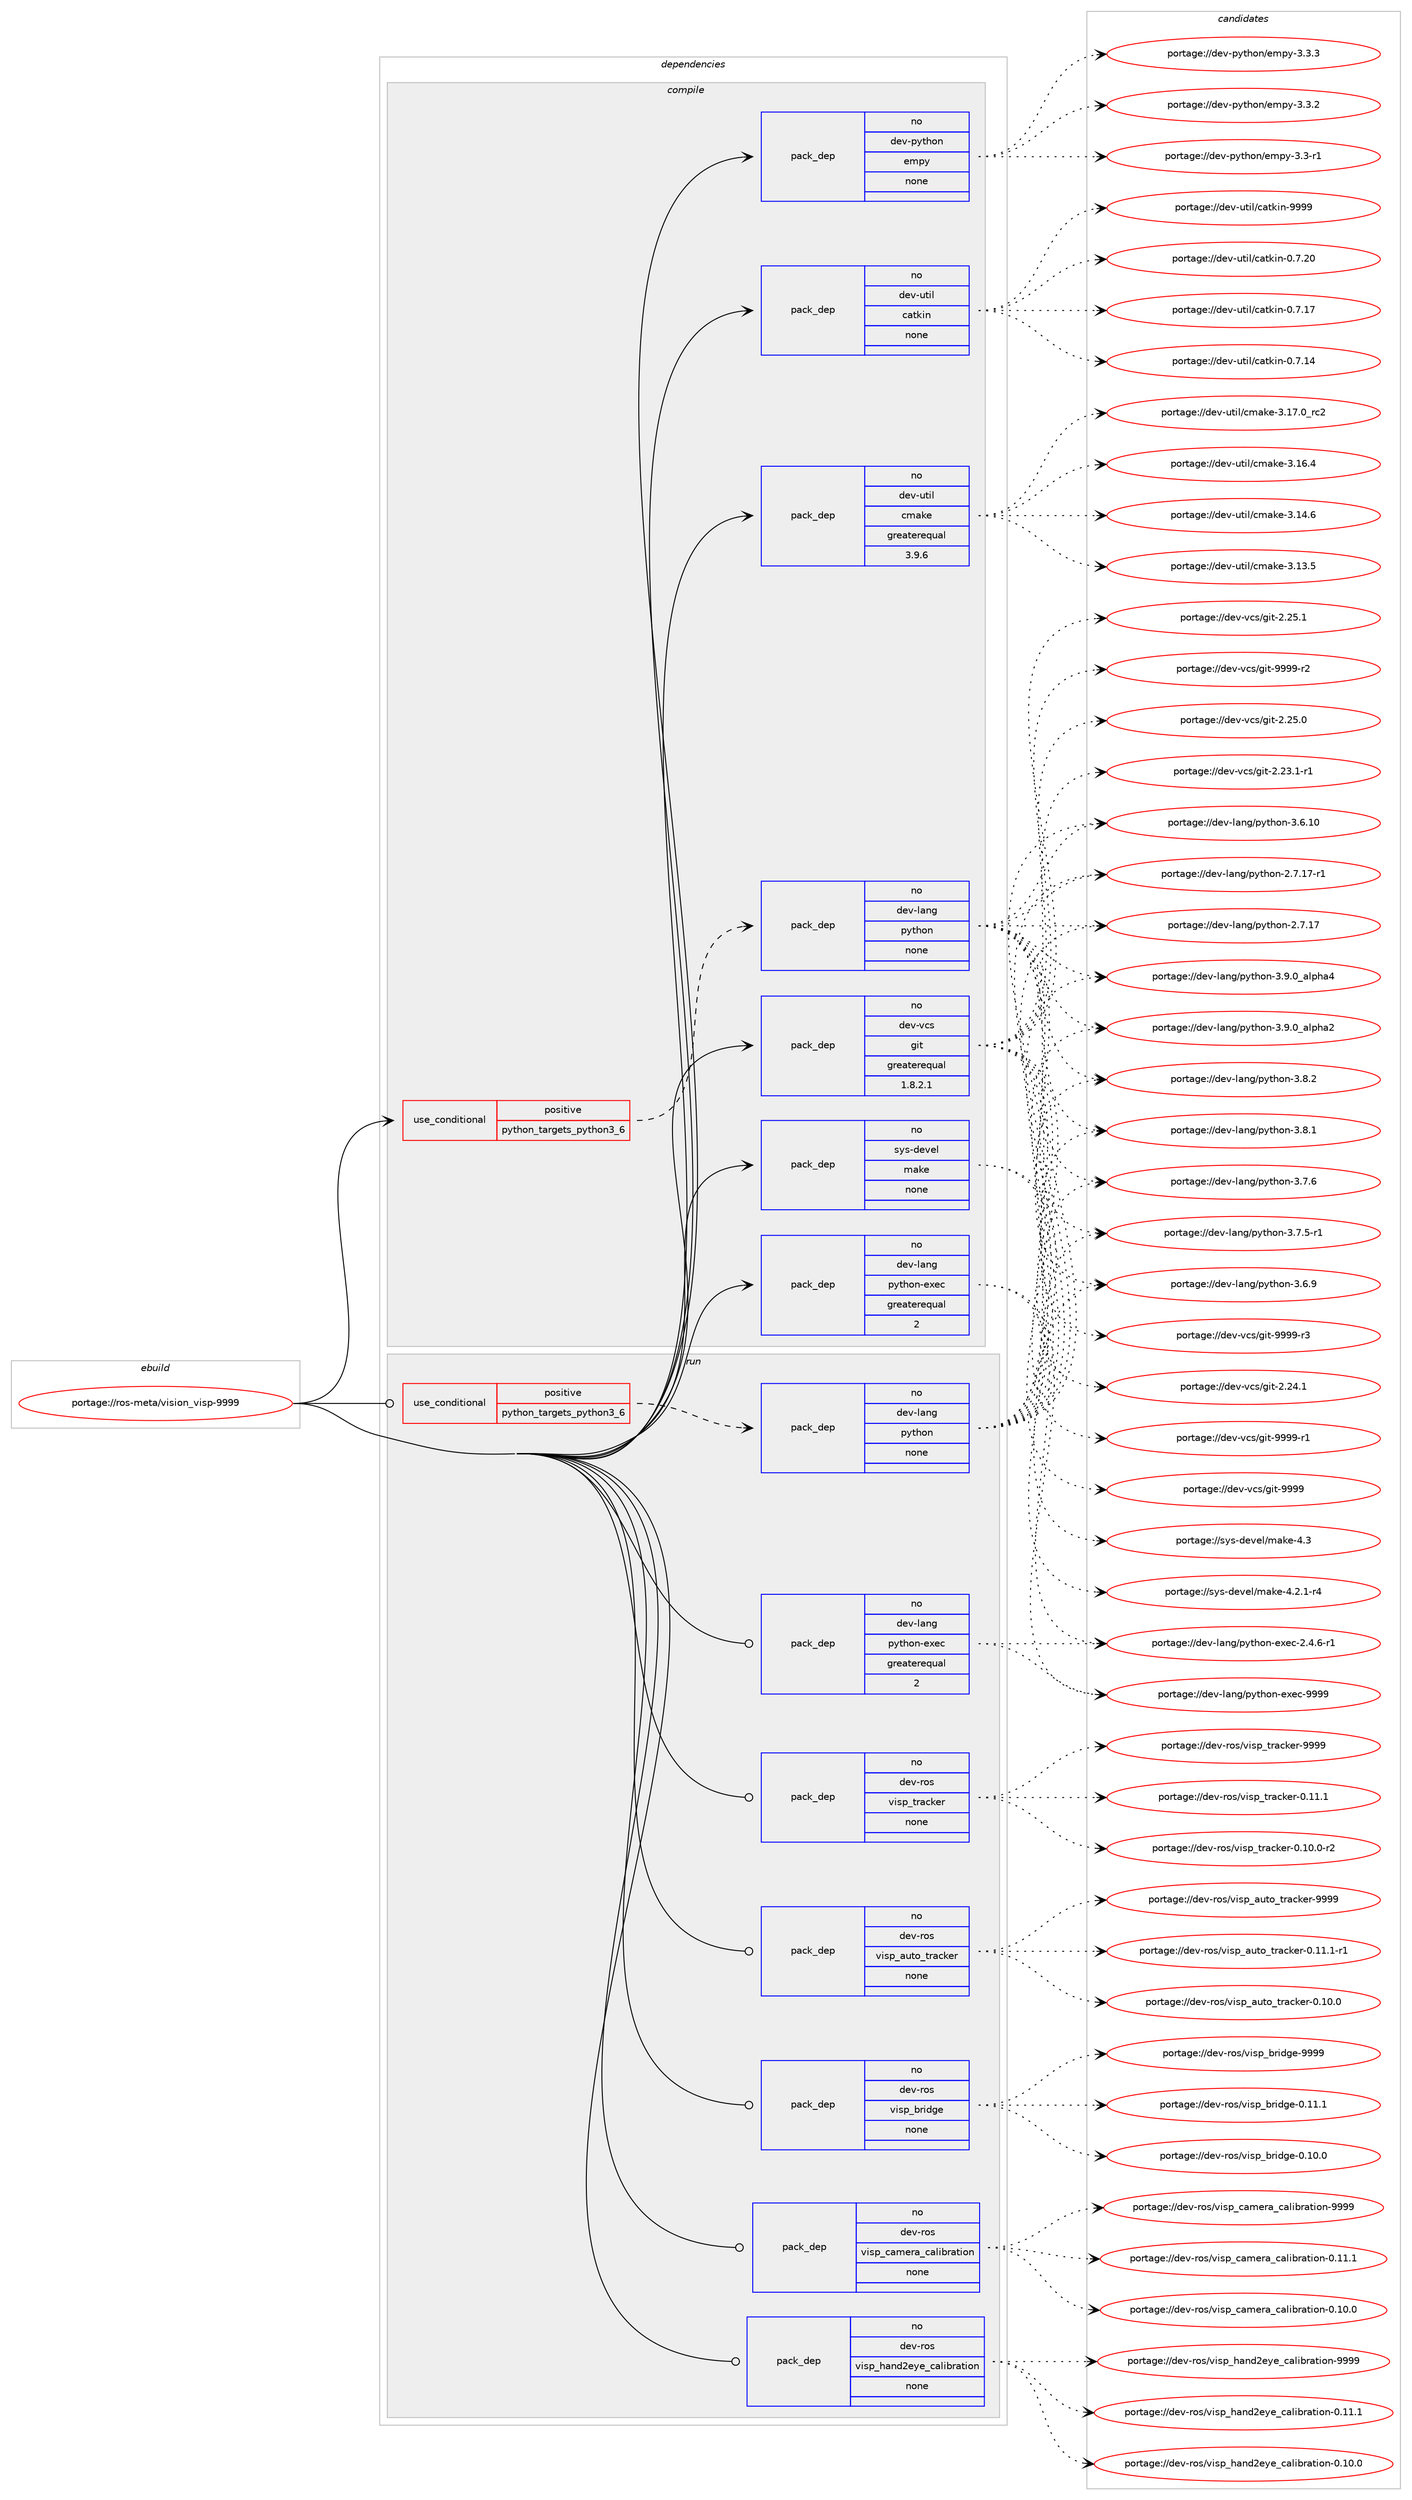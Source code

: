 digraph prolog {

# *************
# Graph options
# *************

newrank=true;
concentrate=true;
compound=true;
graph [rankdir=LR,fontname=Helvetica,fontsize=10,ranksep=1.5];#, ranksep=2.5, nodesep=0.2];
edge  [arrowhead=vee];
node  [fontname=Helvetica,fontsize=10];

# **********
# The ebuild
# **********

subgraph cluster_leftcol {
color=gray;
rank=same;
label=<<i>ebuild</i>>;
id [label="portage://ros-meta/vision_visp-9999", color=red, width=4, href="../ros-meta/vision_visp-9999.svg"];
}

# ****************
# The dependencies
# ****************

subgraph cluster_midcol {
color=gray;
label=<<i>dependencies</i>>;
subgraph cluster_compile {
fillcolor="#eeeeee";
style=filled;
label=<<i>compile</i>>;
subgraph cond11740 {
dependency58090 [label=<<TABLE BORDER="0" CELLBORDER="1" CELLSPACING="0" CELLPADDING="4"><TR><TD ROWSPAN="3" CELLPADDING="10">use_conditional</TD></TR><TR><TD>positive</TD></TR><TR><TD>python_targets_python3_6</TD></TR></TABLE>>, shape=none, color=red];
subgraph pack45092 {
dependency58091 [label=<<TABLE BORDER="0" CELLBORDER="1" CELLSPACING="0" CELLPADDING="4" WIDTH="220"><TR><TD ROWSPAN="6" CELLPADDING="30">pack_dep</TD></TR><TR><TD WIDTH="110">no</TD></TR><TR><TD>dev-lang</TD></TR><TR><TD>python</TD></TR><TR><TD>none</TD></TR><TR><TD></TD></TR></TABLE>>, shape=none, color=blue];
}
dependency58090:e -> dependency58091:w [weight=20,style="dashed",arrowhead="vee"];
}
id:e -> dependency58090:w [weight=20,style="solid",arrowhead="vee"];
subgraph pack45093 {
dependency58092 [label=<<TABLE BORDER="0" CELLBORDER="1" CELLSPACING="0" CELLPADDING="4" WIDTH="220"><TR><TD ROWSPAN="6" CELLPADDING="30">pack_dep</TD></TR><TR><TD WIDTH="110">no</TD></TR><TR><TD>dev-lang</TD></TR><TR><TD>python-exec</TD></TR><TR><TD>greaterequal</TD></TR><TR><TD>2</TD></TR></TABLE>>, shape=none, color=blue];
}
id:e -> dependency58092:w [weight=20,style="solid",arrowhead="vee"];
subgraph pack45094 {
dependency58093 [label=<<TABLE BORDER="0" CELLBORDER="1" CELLSPACING="0" CELLPADDING="4" WIDTH="220"><TR><TD ROWSPAN="6" CELLPADDING="30">pack_dep</TD></TR><TR><TD WIDTH="110">no</TD></TR><TR><TD>dev-python</TD></TR><TR><TD>empy</TD></TR><TR><TD>none</TD></TR><TR><TD></TD></TR></TABLE>>, shape=none, color=blue];
}
id:e -> dependency58093:w [weight=20,style="solid",arrowhead="vee"];
subgraph pack45095 {
dependency58094 [label=<<TABLE BORDER="0" CELLBORDER="1" CELLSPACING="0" CELLPADDING="4" WIDTH="220"><TR><TD ROWSPAN="6" CELLPADDING="30">pack_dep</TD></TR><TR><TD WIDTH="110">no</TD></TR><TR><TD>dev-util</TD></TR><TR><TD>catkin</TD></TR><TR><TD>none</TD></TR><TR><TD></TD></TR></TABLE>>, shape=none, color=blue];
}
id:e -> dependency58094:w [weight=20,style="solid",arrowhead="vee"];
subgraph pack45096 {
dependency58095 [label=<<TABLE BORDER="0" CELLBORDER="1" CELLSPACING="0" CELLPADDING="4" WIDTH="220"><TR><TD ROWSPAN="6" CELLPADDING="30">pack_dep</TD></TR><TR><TD WIDTH="110">no</TD></TR><TR><TD>dev-util</TD></TR><TR><TD>cmake</TD></TR><TR><TD>greaterequal</TD></TR><TR><TD>3.9.6</TD></TR></TABLE>>, shape=none, color=blue];
}
id:e -> dependency58095:w [weight=20,style="solid",arrowhead="vee"];
subgraph pack45097 {
dependency58096 [label=<<TABLE BORDER="0" CELLBORDER="1" CELLSPACING="0" CELLPADDING="4" WIDTH="220"><TR><TD ROWSPAN="6" CELLPADDING="30">pack_dep</TD></TR><TR><TD WIDTH="110">no</TD></TR><TR><TD>dev-vcs</TD></TR><TR><TD>git</TD></TR><TR><TD>greaterequal</TD></TR><TR><TD>1.8.2.1</TD></TR></TABLE>>, shape=none, color=blue];
}
id:e -> dependency58096:w [weight=20,style="solid",arrowhead="vee"];
subgraph pack45098 {
dependency58097 [label=<<TABLE BORDER="0" CELLBORDER="1" CELLSPACING="0" CELLPADDING="4" WIDTH="220"><TR><TD ROWSPAN="6" CELLPADDING="30">pack_dep</TD></TR><TR><TD WIDTH="110">no</TD></TR><TR><TD>sys-devel</TD></TR><TR><TD>make</TD></TR><TR><TD>none</TD></TR><TR><TD></TD></TR></TABLE>>, shape=none, color=blue];
}
id:e -> dependency58097:w [weight=20,style="solid",arrowhead="vee"];
}
subgraph cluster_compileandrun {
fillcolor="#eeeeee";
style=filled;
label=<<i>compile and run</i>>;
}
subgraph cluster_run {
fillcolor="#eeeeee";
style=filled;
label=<<i>run</i>>;
subgraph cond11741 {
dependency58098 [label=<<TABLE BORDER="0" CELLBORDER="1" CELLSPACING="0" CELLPADDING="4"><TR><TD ROWSPAN="3" CELLPADDING="10">use_conditional</TD></TR><TR><TD>positive</TD></TR><TR><TD>python_targets_python3_6</TD></TR></TABLE>>, shape=none, color=red];
subgraph pack45099 {
dependency58099 [label=<<TABLE BORDER="0" CELLBORDER="1" CELLSPACING="0" CELLPADDING="4" WIDTH="220"><TR><TD ROWSPAN="6" CELLPADDING="30">pack_dep</TD></TR><TR><TD WIDTH="110">no</TD></TR><TR><TD>dev-lang</TD></TR><TR><TD>python</TD></TR><TR><TD>none</TD></TR><TR><TD></TD></TR></TABLE>>, shape=none, color=blue];
}
dependency58098:e -> dependency58099:w [weight=20,style="dashed",arrowhead="vee"];
}
id:e -> dependency58098:w [weight=20,style="solid",arrowhead="odot"];
subgraph pack45100 {
dependency58100 [label=<<TABLE BORDER="0" CELLBORDER="1" CELLSPACING="0" CELLPADDING="4" WIDTH="220"><TR><TD ROWSPAN="6" CELLPADDING="30">pack_dep</TD></TR><TR><TD WIDTH="110">no</TD></TR><TR><TD>dev-lang</TD></TR><TR><TD>python-exec</TD></TR><TR><TD>greaterequal</TD></TR><TR><TD>2</TD></TR></TABLE>>, shape=none, color=blue];
}
id:e -> dependency58100:w [weight=20,style="solid",arrowhead="odot"];
subgraph pack45101 {
dependency58101 [label=<<TABLE BORDER="0" CELLBORDER="1" CELLSPACING="0" CELLPADDING="4" WIDTH="220"><TR><TD ROWSPAN="6" CELLPADDING="30">pack_dep</TD></TR><TR><TD WIDTH="110">no</TD></TR><TR><TD>dev-ros</TD></TR><TR><TD>visp_auto_tracker</TD></TR><TR><TD>none</TD></TR><TR><TD></TD></TR></TABLE>>, shape=none, color=blue];
}
id:e -> dependency58101:w [weight=20,style="solid",arrowhead="odot"];
subgraph pack45102 {
dependency58102 [label=<<TABLE BORDER="0" CELLBORDER="1" CELLSPACING="0" CELLPADDING="4" WIDTH="220"><TR><TD ROWSPAN="6" CELLPADDING="30">pack_dep</TD></TR><TR><TD WIDTH="110">no</TD></TR><TR><TD>dev-ros</TD></TR><TR><TD>visp_bridge</TD></TR><TR><TD>none</TD></TR><TR><TD></TD></TR></TABLE>>, shape=none, color=blue];
}
id:e -> dependency58102:w [weight=20,style="solid",arrowhead="odot"];
subgraph pack45103 {
dependency58103 [label=<<TABLE BORDER="0" CELLBORDER="1" CELLSPACING="0" CELLPADDING="4" WIDTH="220"><TR><TD ROWSPAN="6" CELLPADDING="30">pack_dep</TD></TR><TR><TD WIDTH="110">no</TD></TR><TR><TD>dev-ros</TD></TR><TR><TD>visp_camera_calibration</TD></TR><TR><TD>none</TD></TR><TR><TD></TD></TR></TABLE>>, shape=none, color=blue];
}
id:e -> dependency58103:w [weight=20,style="solid",arrowhead="odot"];
subgraph pack45104 {
dependency58104 [label=<<TABLE BORDER="0" CELLBORDER="1" CELLSPACING="0" CELLPADDING="4" WIDTH="220"><TR><TD ROWSPAN="6" CELLPADDING="30">pack_dep</TD></TR><TR><TD WIDTH="110">no</TD></TR><TR><TD>dev-ros</TD></TR><TR><TD>visp_hand2eye_calibration</TD></TR><TR><TD>none</TD></TR><TR><TD></TD></TR></TABLE>>, shape=none, color=blue];
}
id:e -> dependency58104:w [weight=20,style="solid",arrowhead="odot"];
subgraph pack45105 {
dependency58105 [label=<<TABLE BORDER="0" CELLBORDER="1" CELLSPACING="0" CELLPADDING="4" WIDTH="220"><TR><TD ROWSPAN="6" CELLPADDING="30">pack_dep</TD></TR><TR><TD WIDTH="110">no</TD></TR><TR><TD>dev-ros</TD></TR><TR><TD>visp_tracker</TD></TR><TR><TD>none</TD></TR><TR><TD></TD></TR></TABLE>>, shape=none, color=blue];
}
id:e -> dependency58105:w [weight=20,style="solid",arrowhead="odot"];
}
}

# **************
# The candidates
# **************

subgraph cluster_choices {
rank=same;
color=gray;
label=<<i>candidates</i>>;

subgraph choice45092 {
color=black;
nodesep=1;
choice10010111845108971101034711212111610411111045514657464895971081121049752 [label="portage://dev-lang/python-3.9.0_alpha4", color=red, width=4,href="../dev-lang/python-3.9.0_alpha4.svg"];
choice10010111845108971101034711212111610411111045514657464895971081121049750 [label="portage://dev-lang/python-3.9.0_alpha2", color=red, width=4,href="../dev-lang/python-3.9.0_alpha2.svg"];
choice100101118451089711010347112121116104111110455146564650 [label="portage://dev-lang/python-3.8.2", color=red, width=4,href="../dev-lang/python-3.8.2.svg"];
choice100101118451089711010347112121116104111110455146564649 [label="portage://dev-lang/python-3.8.1", color=red, width=4,href="../dev-lang/python-3.8.1.svg"];
choice100101118451089711010347112121116104111110455146554654 [label="portage://dev-lang/python-3.7.6", color=red, width=4,href="../dev-lang/python-3.7.6.svg"];
choice1001011184510897110103471121211161041111104551465546534511449 [label="portage://dev-lang/python-3.7.5-r1", color=red, width=4,href="../dev-lang/python-3.7.5-r1.svg"];
choice100101118451089711010347112121116104111110455146544657 [label="portage://dev-lang/python-3.6.9", color=red, width=4,href="../dev-lang/python-3.6.9.svg"];
choice10010111845108971101034711212111610411111045514654464948 [label="portage://dev-lang/python-3.6.10", color=red, width=4,href="../dev-lang/python-3.6.10.svg"];
choice100101118451089711010347112121116104111110455046554649554511449 [label="portage://dev-lang/python-2.7.17-r1", color=red, width=4,href="../dev-lang/python-2.7.17-r1.svg"];
choice10010111845108971101034711212111610411111045504655464955 [label="portage://dev-lang/python-2.7.17", color=red, width=4,href="../dev-lang/python-2.7.17.svg"];
dependency58091:e -> choice10010111845108971101034711212111610411111045514657464895971081121049752:w [style=dotted,weight="100"];
dependency58091:e -> choice10010111845108971101034711212111610411111045514657464895971081121049750:w [style=dotted,weight="100"];
dependency58091:e -> choice100101118451089711010347112121116104111110455146564650:w [style=dotted,weight="100"];
dependency58091:e -> choice100101118451089711010347112121116104111110455146564649:w [style=dotted,weight="100"];
dependency58091:e -> choice100101118451089711010347112121116104111110455146554654:w [style=dotted,weight="100"];
dependency58091:e -> choice1001011184510897110103471121211161041111104551465546534511449:w [style=dotted,weight="100"];
dependency58091:e -> choice100101118451089711010347112121116104111110455146544657:w [style=dotted,weight="100"];
dependency58091:e -> choice10010111845108971101034711212111610411111045514654464948:w [style=dotted,weight="100"];
dependency58091:e -> choice100101118451089711010347112121116104111110455046554649554511449:w [style=dotted,weight="100"];
dependency58091:e -> choice10010111845108971101034711212111610411111045504655464955:w [style=dotted,weight="100"];
}
subgraph choice45093 {
color=black;
nodesep=1;
choice10010111845108971101034711212111610411111045101120101994557575757 [label="portage://dev-lang/python-exec-9999", color=red, width=4,href="../dev-lang/python-exec-9999.svg"];
choice10010111845108971101034711212111610411111045101120101994550465246544511449 [label="portage://dev-lang/python-exec-2.4.6-r1", color=red, width=4,href="../dev-lang/python-exec-2.4.6-r1.svg"];
dependency58092:e -> choice10010111845108971101034711212111610411111045101120101994557575757:w [style=dotted,weight="100"];
dependency58092:e -> choice10010111845108971101034711212111610411111045101120101994550465246544511449:w [style=dotted,weight="100"];
}
subgraph choice45094 {
color=black;
nodesep=1;
choice1001011184511212111610411111047101109112121455146514651 [label="portage://dev-python/empy-3.3.3", color=red, width=4,href="../dev-python/empy-3.3.3.svg"];
choice1001011184511212111610411111047101109112121455146514650 [label="portage://dev-python/empy-3.3.2", color=red, width=4,href="../dev-python/empy-3.3.2.svg"];
choice1001011184511212111610411111047101109112121455146514511449 [label="portage://dev-python/empy-3.3-r1", color=red, width=4,href="../dev-python/empy-3.3-r1.svg"];
dependency58093:e -> choice1001011184511212111610411111047101109112121455146514651:w [style=dotted,weight="100"];
dependency58093:e -> choice1001011184511212111610411111047101109112121455146514650:w [style=dotted,weight="100"];
dependency58093:e -> choice1001011184511212111610411111047101109112121455146514511449:w [style=dotted,weight="100"];
}
subgraph choice45095 {
color=black;
nodesep=1;
choice100101118451171161051084799971161071051104557575757 [label="portage://dev-util/catkin-9999", color=red, width=4,href="../dev-util/catkin-9999.svg"];
choice1001011184511711610510847999711610710511045484655465048 [label="portage://dev-util/catkin-0.7.20", color=red, width=4,href="../dev-util/catkin-0.7.20.svg"];
choice1001011184511711610510847999711610710511045484655464955 [label="portage://dev-util/catkin-0.7.17", color=red, width=4,href="../dev-util/catkin-0.7.17.svg"];
choice1001011184511711610510847999711610710511045484655464952 [label="portage://dev-util/catkin-0.7.14", color=red, width=4,href="../dev-util/catkin-0.7.14.svg"];
dependency58094:e -> choice100101118451171161051084799971161071051104557575757:w [style=dotted,weight="100"];
dependency58094:e -> choice1001011184511711610510847999711610710511045484655465048:w [style=dotted,weight="100"];
dependency58094:e -> choice1001011184511711610510847999711610710511045484655464955:w [style=dotted,weight="100"];
dependency58094:e -> choice1001011184511711610510847999711610710511045484655464952:w [style=dotted,weight="100"];
}
subgraph choice45096 {
color=black;
nodesep=1;
choice1001011184511711610510847991099710710145514649554648951149950 [label="portage://dev-util/cmake-3.17.0_rc2", color=red, width=4,href="../dev-util/cmake-3.17.0_rc2.svg"];
choice1001011184511711610510847991099710710145514649544652 [label="portage://dev-util/cmake-3.16.4", color=red, width=4,href="../dev-util/cmake-3.16.4.svg"];
choice1001011184511711610510847991099710710145514649524654 [label="portage://dev-util/cmake-3.14.6", color=red, width=4,href="../dev-util/cmake-3.14.6.svg"];
choice1001011184511711610510847991099710710145514649514653 [label="portage://dev-util/cmake-3.13.5", color=red, width=4,href="../dev-util/cmake-3.13.5.svg"];
dependency58095:e -> choice1001011184511711610510847991099710710145514649554648951149950:w [style=dotted,weight="100"];
dependency58095:e -> choice1001011184511711610510847991099710710145514649544652:w [style=dotted,weight="100"];
dependency58095:e -> choice1001011184511711610510847991099710710145514649524654:w [style=dotted,weight="100"];
dependency58095:e -> choice1001011184511711610510847991099710710145514649514653:w [style=dotted,weight="100"];
}
subgraph choice45097 {
color=black;
nodesep=1;
choice10010111845118991154710310511645575757574511451 [label="portage://dev-vcs/git-9999-r3", color=red, width=4,href="../dev-vcs/git-9999-r3.svg"];
choice10010111845118991154710310511645575757574511450 [label="portage://dev-vcs/git-9999-r2", color=red, width=4,href="../dev-vcs/git-9999-r2.svg"];
choice10010111845118991154710310511645575757574511449 [label="portage://dev-vcs/git-9999-r1", color=red, width=4,href="../dev-vcs/git-9999-r1.svg"];
choice1001011184511899115471031051164557575757 [label="portage://dev-vcs/git-9999", color=red, width=4,href="../dev-vcs/git-9999.svg"];
choice10010111845118991154710310511645504650534649 [label="portage://dev-vcs/git-2.25.1", color=red, width=4,href="../dev-vcs/git-2.25.1.svg"];
choice10010111845118991154710310511645504650534648 [label="portage://dev-vcs/git-2.25.0", color=red, width=4,href="../dev-vcs/git-2.25.0.svg"];
choice10010111845118991154710310511645504650524649 [label="portage://dev-vcs/git-2.24.1", color=red, width=4,href="../dev-vcs/git-2.24.1.svg"];
choice100101118451189911547103105116455046505146494511449 [label="portage://dev-vcs/git-2.23.1-r1", color=red, width=4,href="../dev-vcs/git-2.23.1-r1.svg"];
dependency58096:e -> choice10010111845118991154710310511645575757574511451:w [style=dotted,weight="100"];
dependency58096:e -> choice10010111845118991154710310511645575757574511450:w [style=dotted,weight="100"];
dependency58096:e -> choice10010111845118991154710310511645575757574511449:w [style=dotted,weight="100"];
dependency58096:e -> choice1001011184511899115471031051164557575757:w [style=dotted,weight="100"];
dependency58096:e -> choice10010111845118991154710310511645504650534649:w [style=dotted,weight="100"];
dependency58096:e -> choice10010111845118991154710310511645504650534648:w [style=dotted,weight="100"];
dependency58096:e -> choice10010111845118991154710310511645504650524649:w [style=dotted,weight="100"];
dependency58096:e -> choice100101118451189911547103105116455046505146494511449:w [style=dotted,weight="100"];
}
subgraph choice45098 {
color=black;
nodesep=1;
choice11512111545100101118101108471099710710145524651 [label="portage://sys-devel/make-4.3", color=red, width=4,href="../sys-devel/make-4.3.svg"];
choice1151211154510010111810110847109971071014552465046494511452 [label="portage://sys-devel/make-4.2.1-r4", color=red, width=4,href="../sys-devel/make-4.2.1-r4.svg"];
dependency58097:e -> choice11512111545100101118101108471099710710145524651:w [style=dotted,weight="100"];
dependency58097:e -> choice1151211154510010111810110847109971071014552465046494511452:w [style=dotted,weight="100"];
}
subgraph choice45099 {
color=black;
nodesep=1;
choice10010111845108971101034711212111610411111045514657464895971081121049752 [label="portage://dev-lang/python-3.9.0_alpha4", color=red, width=4,href="../dev-lang/python-3.9.0_alpha4.svg"];
choice10010111845108971101034711212111610411111045514657464895971081121049750 [label="portage://dev-lang/python-3.9.0_alpha2", color=red, width=4,href="../dev-lang/python-3.9.0_alpha2.svg"];
choice100101118451089711010347112121116104111110455146564650 [label="portage://dev-lang/python-3.8.2", color=red, width=4,href="../dev-lang/python-3.8.2.svg"];
choice100101118451089711010347112121116104111110455146564649 [label="portage://dev-lang/python-3.8.1", color=red, width=4,href="../dev-lang/python-3.8.1.svg"];
choice100101118451089711010347112121116104111110455146554654 [label="portage://dev-lang/python-3.7.6", color=red, width=4,href="../dev-lang/python-3.7.6.svg"];
choice1001011184510897110103471121211161041111104551465546534511449 [label="portage://dev-lang/python-3.7.5-r1", color=red, width=4,href="../dev-lang/python-3.7.5-r1.svg"];
choice100101118451089711010347112121116104111110455146544657 [label="portage://dev-lang/python-3.6.9", color=red, width=4,href="../dev-lang/python-3.6.9.svg"];
choice10010111845108971101034711212111610411111045514654464948 [label="portage://dev-lang/python-3.6.10", color=red, width=4,href="../dev-lang/python-3.6.10.svg"];
choice100101118451089711010347112121116104111110455046554649554511449 [label="portage://dev-lang/python-2.7.17-r1", color=red, width=4,href="../dev-lang/python-2.7.17-r1.svg"];
choice10010111845108971101034711212111610411111045504655464955 [label="portage://dev-lang/python-2.7.17", color=red, width=4,href="../dev-lang/python-2.7.17.svg"];
dependency58099:e -> choice10010111845108971101034711212111610411111045514657464895971081121049752:w [style=dotted,weight="100"];
dependency58099:e -> choice10010111845108971101034711212111610411111045514657464895971081121049750:w [style=dotted,weight="100"];
dependency58099:e -> choice100101118451089711010347112121116104111110455146564650:w [style=dotted,weight="100"];
dependency58099:e -> choice100101118451089711010347112121116104111110455146564649:w [style=dotted,weight="100"];
dependency58099:e -> choice100101118451089711010347112121116104111110455146554654:w [style=dotted,weight="100"];
dependency58099:e -> choice1001011184510897110103471121211161041111104551465546534511449:w [style=dotted,weight="100"];
dependency58099:e -> choice100101118451089711010347112121116104111110455146544657:w [style=dotted,weight="100"];
dependency58099:e -> choice10010111845108971101034711212111610411111045514654464948:w [style=dotted,weight="100"];
dependency58099:e -> choice100101118451089711010347112121116104111110455046554649554511449:w [style=dotted,weight="100"];
dependency58099:e -> choice10010111845108971101034711212111610411111045504655464955:w [style=dotted,weight="100"];
}
subgraph choice45100 {
color=black;
nodesep=1;
choice10010111845108971101034711212111610411111045101120101994557575757 [label="portage://dev-lang/python-exec-9999", color=red, width=4,href="../dev-lang/python-exec-9999.svg"];
choice10010111845108971101034711212111610411111045101120101994550465246544511449 [label="portage://dev-lang/python-exec-2.4.6-r1", color=red, width=4,href="../dev-lang/python-exec-2.4.6-r1.svg"];
dependency58100:e -> choice10010111845108971101034711212111610411111045101120101994557575757:w [style=dotted,weight="100"];
dependency58100:e -> choice10010111845108971101034711212111610411111045101120101994550465246544511449:w [style=dotted,weight="100"];
}
subgraph choice45101 {
color=black;
nodesep=1;
choice100101118451141111154711810511511295971171161119511611497991071011144557575757 [label="portage://dev-ros/visp_auto_tracker-9999", color=red, width=4,href="../dev-ros/visp_auto_tracker-9999.svg"];
choice10010111845114111115471181051151129597117116111951161149799107101114454846494946494511449 [label="portage://dev-ros/visp_auto_tracker-0.11.1-r1", color=red, width=4,href="../dev-ros/visp_auto_tracker-0.11.1-r1.svg"];
choice1001011184511411111547118105115112959711711611195116114979910710111445484649484648 [label="portage://dev-ros/visp_auto_tracker-0.10.0", color=red, width=4,href="../dev-ros/visp_auto_tracker-0.10.0.svg"];
dependency58101:e -> choice100101118451141111154711810511511295971171161119511611497991071011144557575757:w [style=dotted,weight="100"];
dependency58101:e -> choice10010111845114111115471181051151129597117116111951161149799107101114454846494946494511449:w [style=dotted,weight="100"];
dependency58101:e -> choice1001011184511411111547118105115112959711711611195116114979910710111445484649484648:w [style=dotted,weight="100"];
}
subgraph choice45102 {
color=black;
nodesep=1;
choice100101118451141111154711810511511295981141051001031014557575757 [label="portage://dev-ros/visp_bridge-9999", color=red, width=4,href="../dev-ros/visp_bridge-9999.svg"];
choice1001011184511411111547118105115112959811410510010310145484649494649 [label="portage://dev-ros/visp_bridge-0.11.1", color=red, width=4,href="../dev-ros/visp_bridge-0.11.1.svg"];
choice1001011184511411111547118105115112959811410510010310145484649484648 [label="portage://dev-ros/visp_bridge-0.10.0", color=red, width=4,href="../dev-ros/visp_bridge-0.10.0.svg"];
dependency58102:e -> choice100101118451141111154711810511511295981141051001031014557575757:w [style=dotted,weight="100"];
dependency58102:e -> choice1001011184511411111547118105115112959811410510010310145484649494649:w [style=dotted,weight="100"];
dependency58102:e -> choice1001011184511411111547118105115112959811410510010310145484649484648:w [style=dotted,weight="100"];
}
subgraph choice45103 {
color=black;
nodesep=1;
choice10010111845114111115471181051151129599971091011149795999710810598114971161051111104557575757 [label="portage://dev-ros/visp_camera_calibration-9999", color=red, width=4,href="../dev-ros/visp_camera_calibration-9999.svg"];
choice100101118451141111154711810511511295999710910111497959997108105981149711610511111045484649494649 [label="portage://dev-ros/visp_camera_calibration-0.11.1", color=red, width=4,href="../dev-ros/visp_camera_calibration-0.11.1.svg"];
choice100101118451141111154711810511511295999710910111497959997108105981149711610511111045484649484648 [label="portage://dev-ros/visp_camera_calibration-0.10.0", color=red, width=4,href="../dev-ros/visp_camera_calibration-0.10.0.svg"];
dependency58103:e -> choice10010111845114111115471181051151129599971091011149795999710810598114971161051111104557575757:w [style=dotted,weight="100"];
dependency58103:e -> choice100101118451141111154711810511511295999710910111497959997108105981149711610511111045484649494649:w [style=dotted,weight="100"];
dependency58103:e -> choice100101118451141111154711810511511295999710910111497959997108105981149711610511111045484649484648:w [style=dotted,weight="100"];
}
subgraph choice45104 {
color=black;
nodesep=1;
choice100101118451141111154711810511511295104971101005010112110195999710810598114971161051111104557575757 [label="portage://dev-ros/visp_hand2eye_calibration-9999", color=red, width=4,href="../dev-ros/visp_hand2eye_calibration-9999.svg"];
choice1001011184511411111547118105115112951049711010050101121101959997108105981149711610511111045484649494649 [label="portage://dev-ros/visp_hand2eye_calibration-0.11.1", color=red, width=4,href="../dev-ros/visp_hand2eye_calibration-0.11.1.svg"];
choice1001011184511411111547118105115112951049711010050101121101959997108105981149711610511111045484649484648 [label="portage://dev-ros/visp_hand2eye_calibration-0.10.0", color=red, width=4,href="../dev-ros/visp_hand2eye_calibration-0.10.0.svg"];
dependency58104:e -> choice100101118451141111154711810511511295104971101005010112110195999710810598114971161051111104557575757:w [style=dotted,weight="100"];
dependency58104:e -> choice1001011184511411111547118105115112951049711010050101121101959997108105981149711610511111045484649494649:w [style=dotted,weight="100"];
dependency58104:e -> choice1001011184511411111547118105115112951049711010050101121101959997108105981149711610511111045484649484648:w [style=dotted,weight="100"];
}
subgraph choice45105 {
color=black;
nodesep=1;
choice10010111845114111115471181051151129511611497991071011144557575757 [label="portage://dev-ros/visp_tracker-9999", color=red, width=4,href="../dev-ros/visp_tracker-9999.svg"];
choice100101118451141111154711810511511295116114979910710111445484649494649 [label="portage://dev-ros/visp_tracker-0.11.1", color=red, width=4,href="../dev-ros/visp_tracker-0.11.1.svg"];
choice1001011184511411111547118105115112951161149799107101114454846494846484511450 [label="portage://dev-ros/visp_tracker-0.10.0-r2", color=red, width=4,href="../dev-ros/visp_tracker-0.10.0-r2.svg"];
dependency58105:e -> choice10010111845114111115471181051151129511611497991071011144557575757:w [style=dotted,weight="100"];
dependency58105:e -> choice100101118451141111154711810511511295116114979910710111445484649494649:w [style=dotted,weight="100"];
dependency58105:e -> choice1001011184511411111547118105115112951161149799107101114454846494846484511450:w [style=dotted,weight="100"];
}
}

}
